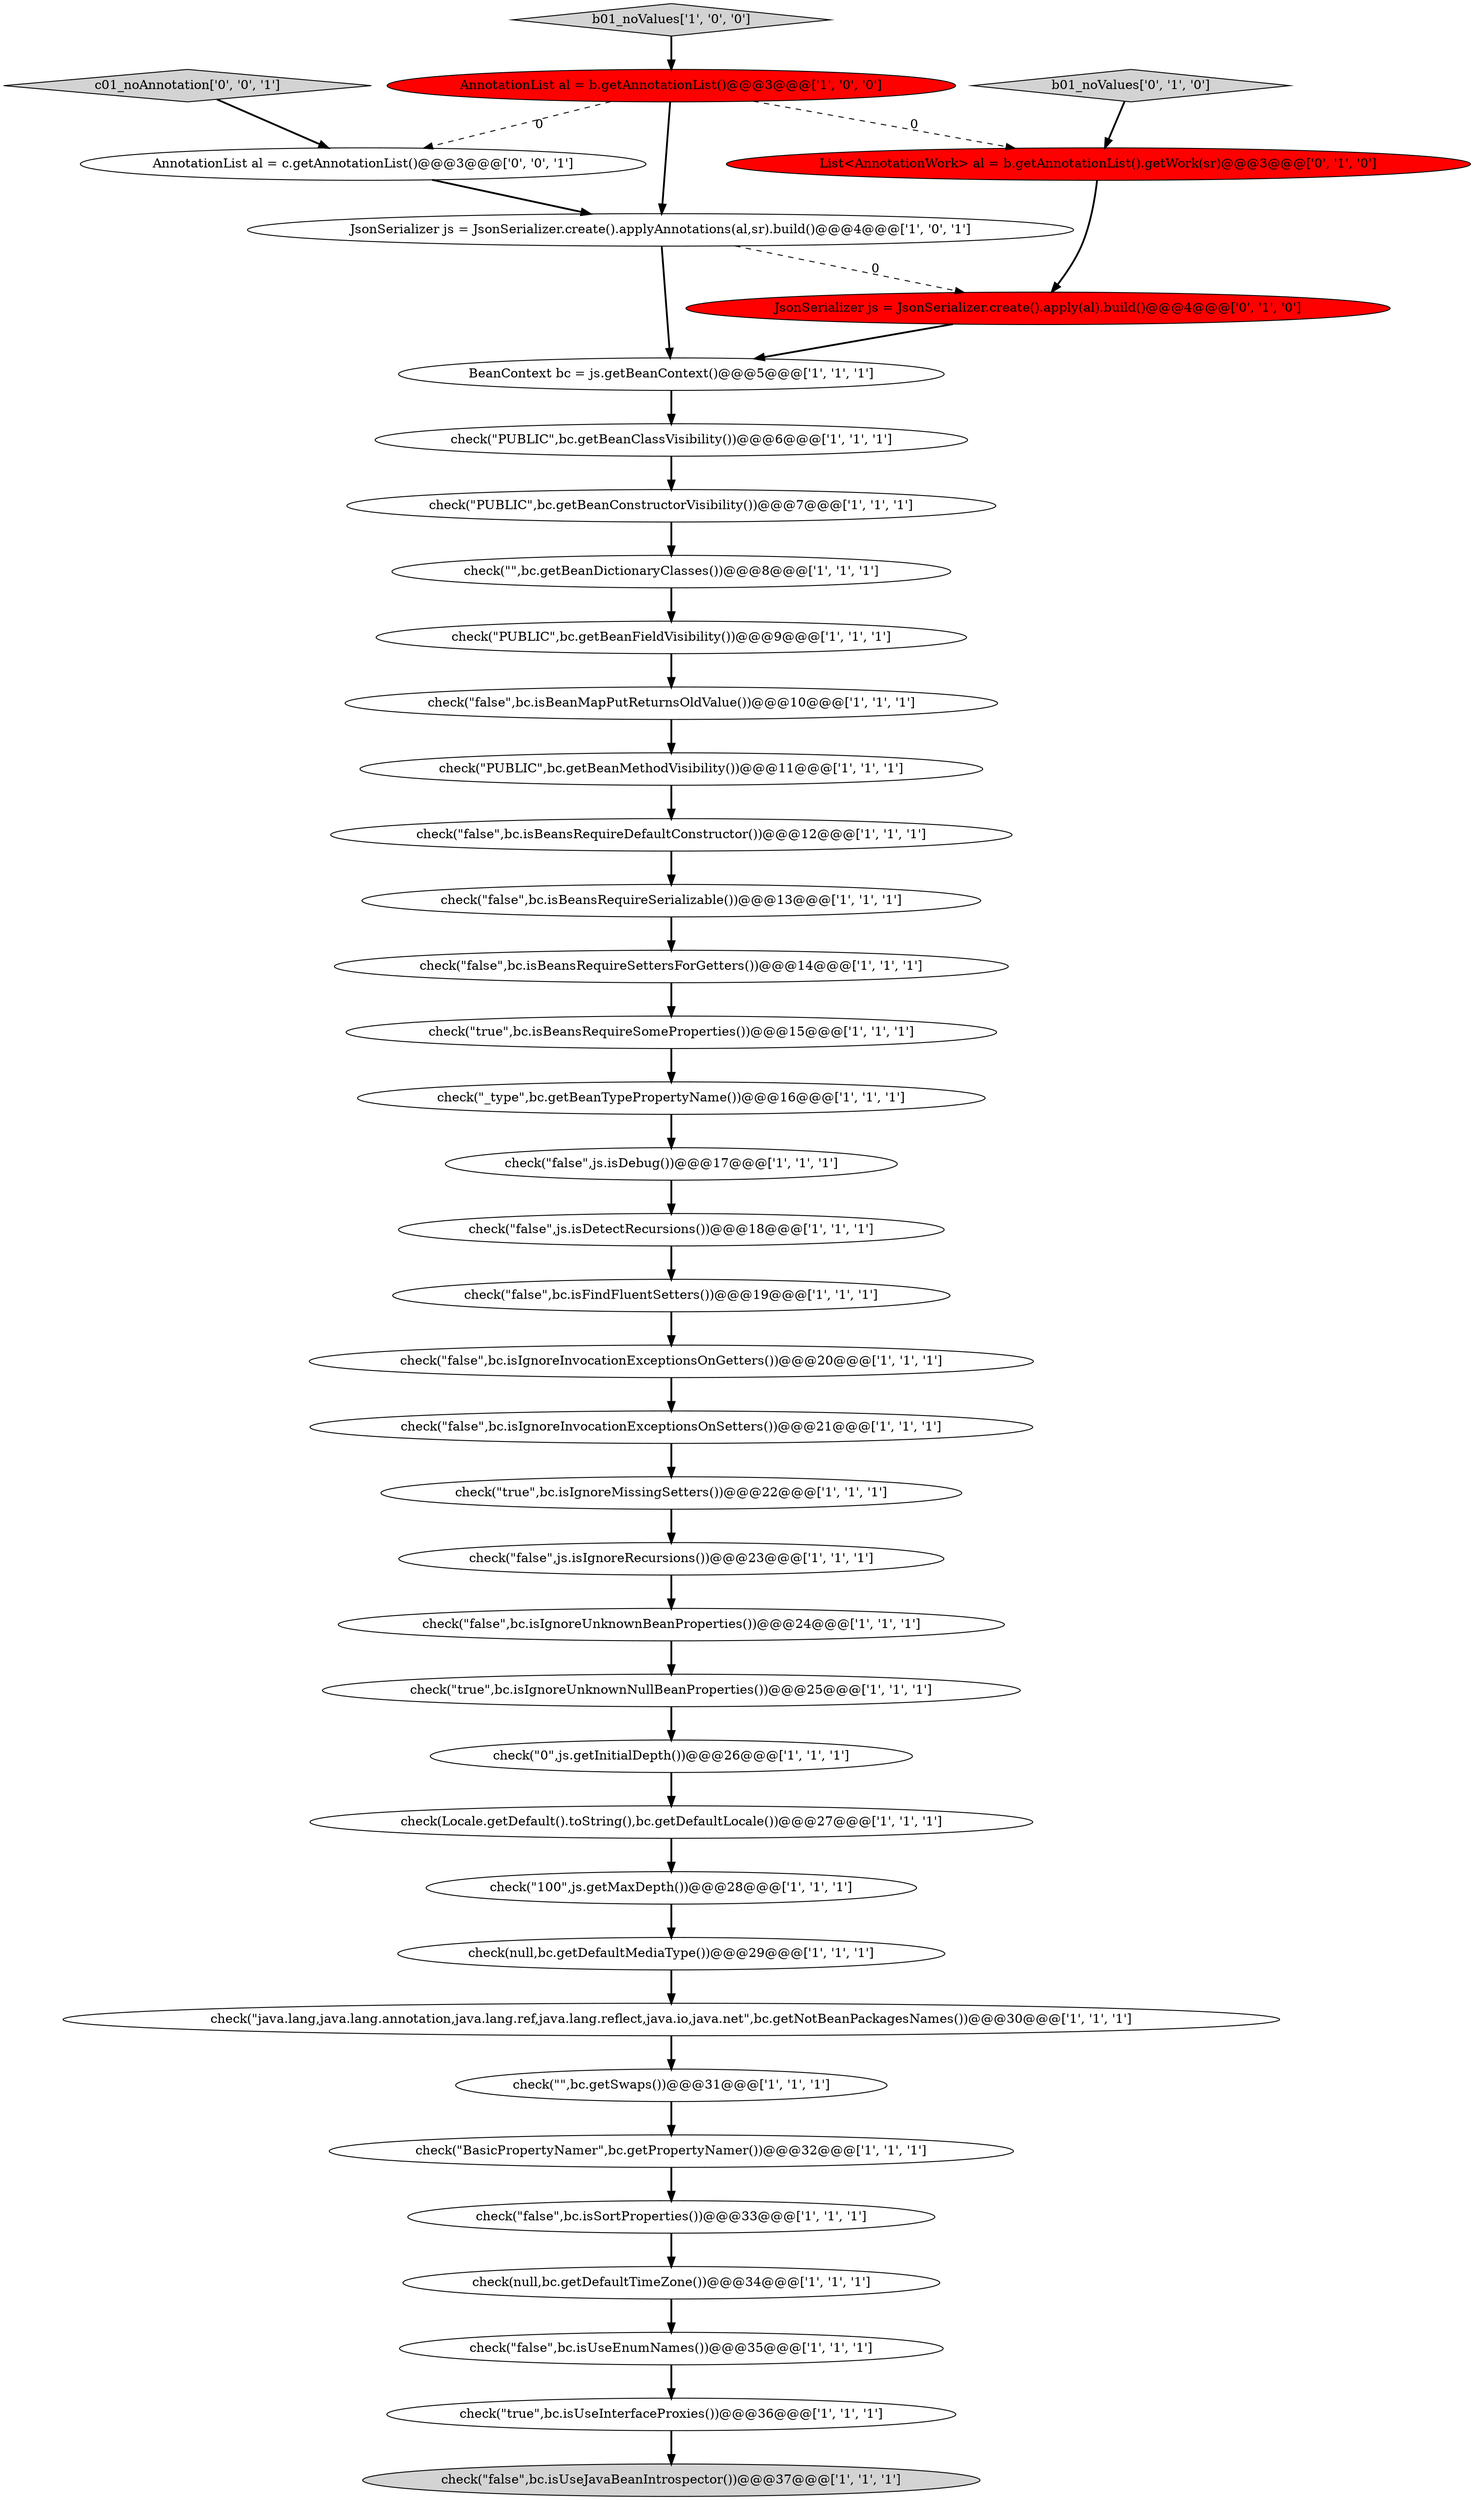 digraph {
0 [style = filled, label = "check(\"false\",bc.isIgnoreInvocationExceptionsOnSetters())@@@21@@@['1', '1', '1']", fillcolor = white, shape = ellipse image = "AAA0AAABBB1BBB"];
19 [style = filled, label = "check(\"\",bc.getSwaps())@@@31@@@['1', '1', '1']", fillcolor = white, shape = ellipse image = "AAA0AAABBB1BBB"];
30 [style = filled, label = "check(\"BasicPropertyNamer\",bc.getPropertyNamer())@@@32@@@['1', '1', '1']", fillcolor = white, shape = ellipse image = "AAA0AAABBB1BBB"];
10 [style = filled, label = "BeanContext bc = js.getBeanContext()@@@5@@@['1', '1', '1']", fillcolor = white, shape = ellipse image = "AAA0AAABBB1BBB"];
32 [style = filled, label = "check(\"java.lang,java.lang.annotation,java.lang.ref,java.lang.reflect,java.io,java.net\",bc.getNotBeanPackagesNames())@@@30@@@['1', '1', '1']", fillcolor = white, shape = ellipse image = "AAA0AAABBB1BBB"];
8 [style = filled, label = "check(\"false\",bc.isIgnoreUnknownBeanProperties())@@@24@@@['1', '1', '1']", fillcolor = white, shape = ellipse image = "AAA0AAABBB1BBB"];
7 [style = filled, label = "check(\"true\",bc.isUseInterfaceProxies())@@@36@@@['1', '1', '1']", fillcolor = white, shape = ellipse image = "AAA0AAABBB1BBB"];
5 [style = filled, label = "check(null,bc.getDefaultTimeZone())@@@34@@@['1', '1', '1']", fillcolor = white, shape = ellipse image = "AAA0AAABBB1BBB"];
11 [style = filled, label = "check(\"false\",bc.isBeanMapPutReturnsOldValue())@@@10@@@['1', '1', '1']", fillcolor = white, shape = ellipse image = "AAA0AAABBB1BBB"];
37 [style = filled, label = "b01_noValues['0', '1', '0']", fillcolor = lightgray, shape = diamond image = "AAA0AAABBB2BBB"];
9 [style = filled, label = "check(\"PUBLIC\",bc.getBeanFieldVisibility())@@@9@@@['1', '1', '1']", fillcolor = white, shape = ellipse image = "AAA0AAABBB1BBB"];
28 [style = filled, label = "JsonSerializer js = JsonSerializer.create().applyAnnotations(al,sr).build()@@@4@@@['1', '0', '1']", fillcolor = white, shape = ellipse image = "AAA0AAABBB1BBB"];
29 [style = filled, label = "check(Locale.getDefault().toString(),bc.getDefaultLocale())@@@27@@@['1', '1', '1']", fillcolor = white, shape = ellipse image = "AAA0AAABBB1BBB"];
23 [style = filled, label = "check(\"false\",bc.isUseEnumNames())@@@35@@@['1', '1', '1']", fillcolor = white, shape = ellipse image = "AAA0AAABBB1BBB"];
4 [style = filled, label = "check(\"false\",js.isDetectRecursions())@@@18@@@['1', '1', '1']", fillcolor = white, shape = ellipse image = "AAA0AAABBB1BBB"];
39 [style = filled, label = "AnnotationList al = c.getAnnotationList()@@@3@@@['0', '0', '1']", fillcolor = white, shape = ellipse image = "AAA0AAABBB3BBB"];
14 [style = filled, label = "check(\"false\",bc.isBeansRequireSerializable())@@@13@@@['1', '1', '1']", fillcolor = white, shape = ellipse image = "AAA0AAABBB1BBB"];
6 [style = filled, label = "check(\"false\",bc.isBeansRequireDefaultConstructor())@@@12@@@['1', '1', '1']", fillcolor = white, shape = ellipse image = "AAA0AAABBB1BBB"];
31 [style = filled, label = "check(\"false\",bc.isUseJavaBeanIntrospector())@@@37@@@['1', '1', '1']", fillcolor = lightgray, shape = ellipse image = "AAA0AAABBB1BBB"];
25 [style = filled, label = "check(\"true\",bc.isIgnoreUnknownNullBeanProperties())@@@25@@@['1', '1', '1']", fillcolor = white, shape = ellipse image = "AAA0AAABBB1BBB"];
21 [style = filled, label = "check(\"100\",js.getMaxDepth())@@@28@@@['1', '1', '1']", fillcolor = white, shape = ellipse image = "AAA0AAABBB1BBB"];
3 [style = filled, label = "check(\"0\",js.getInitialDepth())@@@26@@@['1', '1', '1']", fillcolor = white, shape = ellipse image = "AAA0AAABBB1BBB"];
13 [style = filled, label = "b01_noValues['1', '0', '0']", fillcolor = lightgray, shape = diamond image = "AAA0AAABBB1BBB"];
24 [style = filled, label = "check(\"false\",bc.isBeansRequireSettersForGetters())@@@14@@@['1', '1', '1']", fillcolor = white, shape = ellipse image = "AAA0AAABBB1BBB"];
20 [style = filled, label = "check(\"false\",js.isIgnoreRecursions())@@@23@@@['1', '1', '1']", fillcolor = white, shape = ellipse image = "AAA0AAABBB1BBB"];
40 [style = filled, label = "c01_noAnnotation['0', '0', '1']", fillcolor = lightgray, shape = diamond image = "AAA0AAABBB3BBB"];
16 [style = filled, label = "check(\"true\",bc.isIgnoreMissingSetters())@@@22@@@['1', '1', '1']", fillcolor = white, shape = ellipse image = "AAA0AAABBB1BBB"];
27 [style = filled, label = "check(\"false\",bc.isIgnoreInvocationExceptionsOnGetters())@@@20@@@['1', '1', '1']", fillcolor = white, shape = ellipse image = "AAA0AAABBB1BBB"];
17 [style = filled, label = "check(null,bc.getDefaultMediaType())@@@29@@@['1', '1', '1']", fillcolor = white, shape = ellipse image = "AAA0AAABBB1BBB"];
34 [style = filled, label = "check(\"false\",bc.isSortProperties())@@@33@@@['1', '1', '1']", fillcolor = white, shape = ellipse image = "AAA0AAABBB1BBB"];
1 [style = filled, label = "check(\"false\",js.isDebug())@@@17@@@['1', '1', '1']", fillcolor = white, shape = ellipse image = "AAA0AAABBB1BBB"];
18 [style = filled, label = "check(\"_type\",bc.getBeanTypePropertyName())@@@16@@@['1', '1', '1']", fillcolor = white, shape = ellipse image = "AAA0AAABBB1BBB"];
2 [style = filled, label = "check(\"true\",bc.isBeansRequireSomeProperties())@@@15@@@['1', '1', '1']", fillcolor = white, shape = ellipse image = "AAA0AAABBB1BBB"];
35 [style = filled, label = "check(\"PUBLIC\",bc.getBeanConstructorVisibility())@@@7@@@['1', '1', '1']", fillcolor = white, shape = ellipse image = "AAA0AAABBB1BBB"];
33 [style = filled, label = "check(\"\",bc.getBeanDictionaryClasses())@@@8@@@['1', '1', '1']", fillcolor = white, shape = ellipse image = "AAA0AAABBB1BBB"];
36 [style = filled, label = "JsonSerializer js = JsonSerializer.create().apply(al).build()@@@4@@@['0', '1', '0']", fillcolor = red, shape = ellipse image = "AAA1AAABBB2BBB"];
22 [style = filled, label = "check(\"PUBLIC\",bc.getBeanMethodVisibility())@@@11@@@['1', '1', '1']", fillcolor = white, shape = ellipse image = "AAA0AAABBB1BBB"];
38 [style = filled, label = "List<AnnotationWork> al = b.getAnnotationList().getWork(sr)@@@3@@@['0', '1', '0']", fillcolor = red, shape = ellipse image = "AAA1AAABBB2BBB"];
26 [style = filled, label = "AnnotationList al = b.getAnnotationList()@@@3@@@['1', '0', '0']", fillcolor = red, shape = ellipse image = "AAA1AAABBB1BBB"];
15 [style = filled, label = "check(\"PUBLIC\",bc.getBeanClassVisibility())@@@6@@@['1', '1', '1']", fillcolor = white, shape = ellipse image = "AAA0AAABBB1BBB"];
12 [style = filled, label = "check(\"false\",bc.isFindFluentSetters())@@@19@@@['1', '1', '1']", fillcolor = white, shape = ellipse image = "AAA0AAABBB1BBB"];
14->24 [style = bold, label=""];
0->16 [style = bold, label=""];
1->4 [style = bold, label=""];
10->15 [style = bold, label=""];
28->10 [style = bold, label=""];
9->11 [style = bold, label=""];
24->2 [style = bold, label=""];
27->0 [style = bold, label=""];
5->23 [style = bold, label=""];
26->38 [style = dashed, label="0"];
34->5 [style = bold, label=""];
25->3 [style = bold, label=""];
35->33 [style = bold, label=""];
2->18 [style = bold, label=""];
38->36 [style = bold, label=""];
30->34 [style = bold, label=""];
7->31 [style = bold, label=""];
17->32 [style = bold, label=""];
32->19 [style = bold, label=""];
33->9 [style = bold, label=""];
29->21 [style = bold, label=""];
15->35 [style = bold, label=""];
39->28 [style = bold, label=""];
6->14 [style = bold, label=""];
26->39 [style = dashed, label="0"];
20->8 [style = bold, label=""];
40->39 [style = bold, label=""];
18->1 [style = bold, label=""];
13->26 [style = bold, label=""];
28->36 [style = dashed, label="0"];
37->38 [style = bold, label=""];
11->22 [style = bold, label=""];
4->12 [style = bold, label=""];
23->7 [style = bold, label=""];
26->28 [style = bold, label=""];
16->20 [style = bold, label=""];
12->27 [style = bold, label=""];
8->25 [style = bold, label=""];
3->29 [style = bold, label=""];
21->17 [style = bold, label=""];
22->6 [style = bold, label=""];
36->10 [style = bold, label=""];
19->30 [style = bold, label=""];
}

